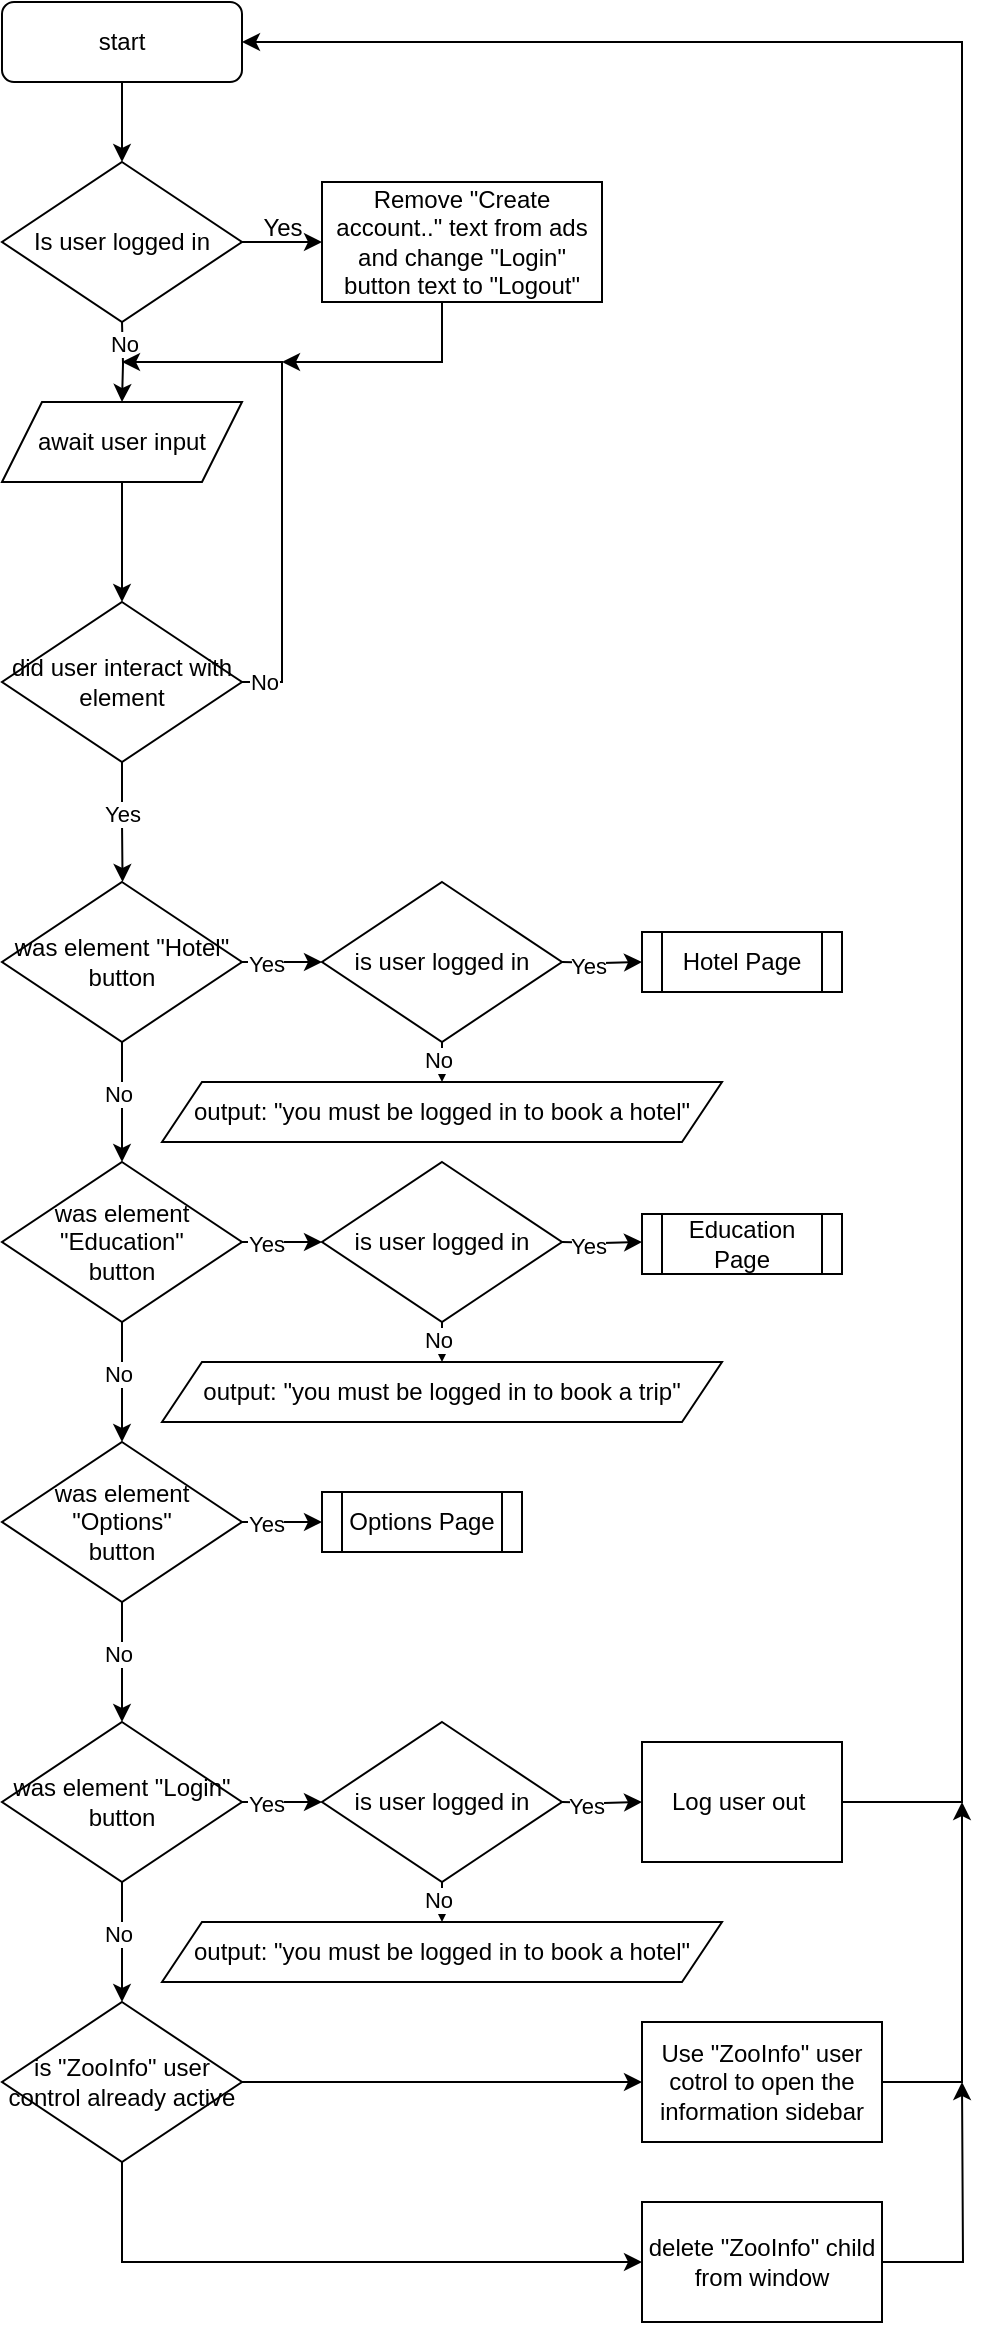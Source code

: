 <mxfile version="24.0.7" type="github">
  <diagram name="Page-1" id="Xtmn6NuxkOcDQGFowQ2h">
    <mxGraphModel dx="2026" dy="785" grid="1" gridSize="10" guides="1" tooltips="1" connect="1" arrows="1" fold="1" page="1" pageScale="1" pageWidth="827" pageHeight="1169" math="0" shadow="0">
      <root>
        <mxCell id="0" />
        <mxCell id="1" parent="0" />
        <mxCell id="WczFpYkSfaAEdAV59eQe-5" style="edgeStyle=orthogonalEdgeStyle;rounded=0;orthogonalLoop=1;jettySize=auto;html=1;exitX=0.5;exitY=1;exitDx=0;exitDy=0;entryX=0.5;entryY=0;entryDx=0;entryDy=0;" parent="1" target="WczFpYkSfaAEdAV59eQe-3" edge="1">
          <mxGeometry relative="1" as="geometry">
            <mxPoint x="140" y="160" as="sourcePoint" />
          </mxGeometry>
        </mxCell>
        <mxCell id="WczFpYkSfaAEdAV59eQe-24" value="No" style="edgeLabel;html=1;align=center;verticalAlign=middle;resizable=0;points=[];" parent="WczFpYkSfaAEdAV59eQe-5" vertex="1" connectable="0">
          <mxGeometry x="-0.373" y="1" relative="1" as="geometry">
            <mxPoint x="-1" y="-2" as="offset" />
          </mxGeometry>
        </mxCell>
        <mxCell id="WczFpYkSfaAEdAV59eQe-21" style="edgeStyle=orthogonalEdgeStyle;rounded=0;orthogonalLoop=1;jettySize=auto;html=1;exitX=0.5;exitY=1;exitDx=0;exitDy=0;entryX=0.5;entryY=0;entryDx=0;entryDy=0;" parent="1" source="WczFpYkSfaAEdAV59eQe-1" target="WczFpYkSfaAEdAV59eQe-17" edge="1">
          <mxGeometry relative="1" as="geometry" />
        </mxCell>
        <mxCell id="WczFpYkSfaAEdAV59eQe-1" value="start" style="rounded=1;whiteSpace=wrap;html=1;" parent="1" vertex="1">
          <mxGeometry x="80" width="120" height="40" as="geometry" />
        </mxCell>
        <mxCell id="WczFpYkSfaAEdAV59eQe-6" style="edgeStyle=orthogonalEdgeStyle;rounded=0;orthogonalLoop=1;jettySize=auto;html=1;exitX=0.5;exitY=1;exitDx=0;exitDy=0;entryX=0.5;entryY=0;entryDx=0;entryDy=0;" parent="1" source="WczFpYkSfaAEdAV59eQe-3" target="WczFpYkSfaAEdAV59eQe-4" edge="1">
          <mxGeometry relative="1" as="geometry" />
        </mxCell>
        <mxCell id="WczFpYkSfaAEdAV59eQe-3" value="await user input" style="shape=parallelogram;perimeter=parallelogramPerimeter;whiteSpace=wrap;html=1;fixedSize=1;" parent="1" vertex="1">
          <mxGeometry x="80" y="200" width="120" height="40" as="geometry" />
        </mxCell>
        <mxCell id="WczFpYkSfaAEdAV59eQe-7" style="edgeStyle=orthogonalEdgeStyle;rounded=0;orthogonalLoop=1;jettySize=auto;html=1;exitX=1;exitY=0.5;exitDx=0;exitDy=0;" parent="1" source="WczFpYkSfaAEdAV59eQe-4" edge="1">
          <mxGeometry relative="1" as="geometry">
            <mxPoint x="140" y="180" as="targetPoint" />
            <Array as="points">
              <mxPoint x="220" y="340" />
              <mxPoint x="220" y="180" />
            </Array>
          </mxGeometry>
        </mxCell>
        <mxCell id="WczFpYkSfaAEdAV59eQe-8" value="No" style="edgeLabel;html=1;align=center;verticalAlign=middle;resizable=0;points=[];" parent="WczFpYkSfaAEdAV59eQe-7" vertex="1" connectable="0">
          <mxGeometry x="-0.914" relative="1" as="geometry">
            <mxPoint as="offset" />
          </mxGeometry>
        </mxCell>
        <mxCell id="WczFpYkSfaAEdAV59eQe-9" style="edgeStyle=orthogonalEdgeStyle;rounded=0;orthogonalLoop=1;jettySize=auto;html=1;exitX=0.5;exitY=1;exitDx=0;exitDy=0;" parent="1" source="WczFpYkSfaAEdAV59eQe-4" edge="1">
          <mxGeometry relative="1" as="geometry">
            <mxPoint x="140.286" y="440" as="targetPoint" />
          </mxGeometry>
        </mxCell>
        <mxCell id="WczFpYkSfaAEdAV59eQe-10" value="Yes" style="edgeLabel;html=1;align=center;verticalAlign=middle;resizable=0;points=[];" parent="WczFpYkSfaAEdAV59eQe-9" vertex="1" connectable="0">
          <mxGeometry x="-0.153" relative="1" as="geometry">
            <mxPoint as="offset" />
          </mxGeometry>
        </mxCell>
        <mxCell id="WczFpYkSfaAEdAV59eQe-4" value="did user interact with element" style="rhombus;whiteSpace=wrap;html=1;" parent="1" vertex="1">
          <mxGeometry x="80" y="300" width="120" height="80" as="geometry" />
        </mxCell>
        <mxCell id="WczFpYkSfaAEdAV59eQe-11" value="was element &quot;Hotel&quot;&lt;div&gt;button&lt;/div&gt;" style="rhombus;whiteSpace=wrap;html=1;" parent="1" vertex="1">
          <mxGeometry x="80" y="440" width="120" height="80" as="geometry" />
        </mxCell>
        <mxCell id="WczFpYkSfaAEdAV59eQe-12" style="edgeStyle=orthogonalEdgeStyle;rounded=0;orthogonalLoop=1;jettySize=auto;html=1;exitX=0.5;exitY=1;exitDx=0;exitDy=0;" parent="1" source="WczFpYkSfaAEdAV59eQe-11" edge="1">
          <mxGeometry relative="1" as="geometry">
            <mxPoint x="140" y="580" as="targetPoint" />
            <mxPoint x="150" y="390" as="sourcePoint" />
          </mxGeometry>
        </mxCell>
        <mxCell id="WczFpYkSfaAEdAV59eQe-27" value="No" style="edgeLabel;html=1;align=center;verticalAlign=middle;resizable=0;points=[];" parent="WczFpYkSfaAEdAV59eQe-12" vertex="1" connectable="0">
          <mxGeometry x="-0.141" y="-2" relative="1" as="geometry">
            <mxPoint as="offset" />
          </mxGeometry>
        </mxCell>
        <mxCell id="WczFpYkSfaAEdAV59eQe-14" style="edgeStyle=orthogonalEdgeStyle;rounded=0;orthogonalLoop=1;jettySize=auto;html=1;exitX=1;exitY=0.5;exitDx=0;exitDy=0;" parent="1" edge="1">
          <mxGeometry relative="1" as="geometry">
            <mxPoint x="240" y="480" as="targetPoint" />
            <mxPoint x="200" y="480" as="sourcePoint" />
            <Array as="points">
              <mxPoint x="240" y="480" />
              <mxPoint x="240" y="480" />
            </Array>
          </mxGeometry>
        </mxCell>
        <mxCell id="WczFpYkSfaAEdAV59eQe-15" value="No" style="edgeLabel;html=1;align=center;verticalAlign=middle;resizable=0;points=[];" parent="WczFpYkSfaAEdAV59eQe-14" vertex="1" connectable="0">
          <mxGeometry x="-0.914" relative="1" as="geometry">
            <mxPoint x="8" as="offset" />
          </mxGeometry>
        </mxCell>
        <mxCell id="WczFpYkSfaAEdAV59eQe-25" value="Yes" style="edgeLabel;html=1;align=center;verticalAlign=middle;resizable=0;points=[];" parent="WczFpYkSfaAEdAV59eQe-14" vertex="1" connectable="0">
          <mxGeometry x="-0.4" y="-1" relative="1" as="geometry">
            <mxPoint as="offset" />
          </mxGeometry>
        </mxCell>
        <mxCell id="WczFpYkSfaAEdAV59eQe-20" style="edgeStyle=orthogonalEdgeStyle;rounded=0;orthogonalLoop=1;jettySize=auto;html=1;exitX=1;exitY=0.5;exitDx=0;exitDy=0;entryX=0;entryY=0.5;entryDx=0;entryDy=0;" parent="1" source="WczFpYkSfaAEdAV59eQe-17" target="WczFpYkSfaAEdAV59eQe-19" edge="1">
          <mxGeometry relative="1" as="geometry" />
        </mxCell>
        <mxCell id="WczFpYkSfaAEdAV59eQe-17" value="Is user logged in" style="rhombus;whiteSpace=wrap;html=1;" parent="1" vertex="1">
          <mxGeometry x="80" y="80" width="120" height="80" as="geometry" />
        </mxCell>
        <mxCell id="WczFpYkSfaAEdAV59eQe-22" style="edgeStyle=orthogonalEdgeStyle;rounded=0;orthogonalLoop=1;jettySize=auto;html=1;exitX=0.5;exitY=1;exitDx=0;exitDy=0;" parent="1" source="WczFpYkSfaAEdAV59eQe-19" edge="1">
          <mxGeometry relative="1" as="geometry">
            <mxPoint x="220" y="180" as="targetPoint" />
            <Array as="points">
              <mxPoint x="300" y="180" />
            </Array>
          </mxGeometry>
        </mxCell>
        <mxCell id="WczFpYkSfaAEdAV59eQe-19" value="Remove &quot;Create account..&quot; text from ads and change &quot;Login&quot; button&amp;nbsp;text to &quot;Logout&quot;" style="rounded=0;whiteSpace=wrap;html=1;" parent="1" vertex="1">
          <mxGeometry x="240" y="90" width="140" height="60" as="geometry" />
        </mxCell>
        <mxCell id="WczFpYkSfaAEdAV59eQe-23" value="Yes" style="text;html=1;align=center;verticalAlign=middle;resizable=0;points=[];autosize=1;strokeColor=none;fillColor=none;" parent="1" vertex="1">
          <mxGeometry x="200" y="98" width="40" height="30" as="geometry" />
        </mxCell>
        <mxCell id="WczFpYkSfaAEdAV59eQe-28" value="was element &quot;Education&quot;&lt;div&gt;button&lt;/div&gt;" style="rhombus;whiteSpace=wrap;html=1;" parent="1" vertex="1">
          <mxGeometry x="80" y="580" width="120" height="80" as="geometry" />
        </mxCell>
        <mxCell id="WczFpYkSfaAEdAV59eQe-29" style="edgeStyle=orthogonalEdgeStyle;rounded=0;orthogonalLoop=1;jettySize=auto;html=1;exitX=0.5;exitY=1;exitDx=0;exitDy=0;" parent="1" source="WczFpYkSfaAEdAV59eQe-28" edge="1">
          <mxGeometry relative="1" as="geometry">
            <mxPoint x="140" y="720" as="targetPoint" />
            <mxPoint x="150" y="530" as="sourcePoint" />
          </mxGeometry>
        </mxCell>
        <mxCell id="WczFpYkSfaAEdAV59eQe-30" value="No" style="edgeLabel;html=1;align=center;verticalAlign=middle;resizable=0;points=[];" parent="WczFpYkSfaAEdAV59eQe-29" vertex="1" connectable="0">
          <mxGeometry x="-0.141" y="-2" relative="1" as="geometry">
            <mxPoint as="offset" />
          </mxGeometry>
        </mxCell>
        <mxCell id="WczFpYkSfaAEdAV59eQe-31" style="edgeStyle=orthogonalEdgeStyle;rounded=0;orthogonalLoop=1;jettySize=auto;html=1;exitX=1;exitY=0.5;exitDx=0;exitDy=0;" parent="1" edge="1">
          <mxGeometry relative="1" as="geometry">
            <mxPoint x="240" y="620" as="targetPoint" />
            <mxPoint x="200" y="620" as="sourcePoint" />
            <Array as="points">
              <mxPoint x="240" y="620" />
              <mxPoint x="240" y="620" />
            </Array>
          </mxGeometry>
        </mxCell>
        <mxCell id="WczFpYkSfaAEdAV59eQe-32" value="No" style="edgeLabel;html=1;align=center;verticalAlign=middle;resizable=0;points=[];" parent="WczFpYkSfaAEdAV59eQe-31" vertex="1" connectable="0">
          <mxGeometry x="-0.914" relative="1" as="geometry">
            <mxPoint x="8" as="offset" />
          </mxGeometry>
        </mxCell>
        <mxCell id="WczFpYkSfaAEdAV59eQe-33" value="Yes" style="edgeLabel;html=1;align=center;verticalAlign=middle;resizable=0;points=[];" parent="WczFpYkSfaAEdAV59eQe-31" vertex="1" connectable="0">
          <mxGeometry x="-0.4" y="-1" relative="1" as="geometry">
            <mxPoint as="offset" />
          </mxGeometry>
        </mxCell>
        <mxCell id="WczFpYkSfaAEdAV59eQe-35" value="was element &quot;Options&quot;&lt;div&gt;button&lt;/div&gt;" style="rhombus;whiteSpace=wrap;html=1;" parent="1" vertex="1">
          <mxGeometry x="80" y="720" width="120" height="80" as="geometry" />
        </mxCell>
        <mxCell id="WczFpYkSfaAEdAV59eQe-36" style="edgeStyle=orthogonalEdgeStyle;rounded=0;orthogonalLoop=1;jettySize=auto;html=1;exitX=0.5;exitY=1;exitDx=0;exitDy=0;" parent="1" source="WczFpYkSfaAEdAV59eQe-35" edge="1">
          <mxGeometry relative="1" as="geometry">
            <mxPoint x="140" y="860" as="targetPoint" />
            <mxPoint x="150" y="670" as="sourcePoint" />
          </mxGeometry>
        </mxCell>
        <mxCell id="WczFpYkSfaAEdAV59eQe-37" value="No" style="edgeLabel;html=1;align=center;verticalAlign=middle;resizable=0;points=[];" parent="WczFpYkSfaAEdAV59eQe-36" vertex="1" connectable="0">
          <mxGeometry x="-0.141" y="-2" relative="1" as="geometry">
            <mxPoint as="offset" />
          </mxGeometry>
        </mxCell>
        <mxCell id="WczFpYkSfaAEdAV59eQe-38" style="edgeStyle=orthogonalEdgeStyle;rounded=0;orthogonalLoop=1;jettySize=auto;html=1;exitX=1;exitY=0.5;exitDx=0;exitDy=0;" parent="1" edge="1">
          <mxGeometry relative="1" as="geometry">
            <mxPoint x="240" y="760" as="targetPoint" />
            <mxPoint x="200" y="760" as="sourcePoint" />
            <Array as="points">
              <mxPoint x="240" y="760" />
              <mxPoint x="240" y="760" />
            </Array>
          </mxGeometry>
        </mxCell>
        <mxCell id="WczFpYkSfaAEdAV59eQe-39" value="No" style="edgeLabel;html=1;align=center;verticalAlign=middle;resizable=0;points=[];" parent="WczFpYkSfaAEdAV59eQe-38" vertex="1" connectable="0">
          <mxGeometry x="-0.914" relative="1" as="geometry">
            <mxPoint x="8" as="offset" />
          </mxGeometry>
        </mxCell>
        <mxCell id="WczFpYkSfaAEdAV59eQe-40" value="Yes" style="edgeLabel;html=1;align=center;verticalAlign=middle;resizable=0;points=[];" parent="WczFpYkSfaAEdAV59eQe-38" vertex="1" connectable="0">
          <mxGeometry x="-0.4" y="-1" relative="1" as="geometry">
            <mxPoint as="offset" />
          </mxGeometry>
        </mxCell>
        <mxCell id="WczFpYkSfaAEdAV59eQe-42" value="was element &quot;Login&quot;&lt;div&gt;button&lt;/div&gt;" style="rhombus;whiteSpace=wrap;html=1;" parent="1" vertex="1">
          <mxGeometry x="80" y="860" width="120" height="80" as="geometry" />
        </mxCell>
        <mxCell id="WczFpYkSfaAEdAV59eQe-43" style="edgeStyle=orthogonalEdgeStyle;rounded=0;orthogonalLoop=1;jettySize=auto;html=1;exitX=0.5;exitY=1;exitDx=0;exitDy=0;" parent="1" source="WczFpYkSfaAEdAV59eQe-42" edge="1">
          <mxGeometry relative="1" as="geometry">
            <mxPoint x="140" y="1000" as="targetPoint" />
            <mxPoint x="150" y="810" as="sourcePoint" />
          </mxGeometry>
        </mxCell>
        <mxCell id="WczFpYkSfaAEdAV59eQe-44" value="No" style="edgeLabel;html=1;align=center;verticalAlign=middle;resizable=0;points=[];" parent="WczFpYkSfaAEdAV59eQe-43" vertex="1" connectable="0">
          <mxGeometry x="-0.141" y="-2" relative="1" as="geometry">
            <mxPoint as="offset" />
          </mxGeometry>
        </mxCell>
        <mxCell id="WczFpYkSfaAEdAV59eQe-45" style="edgeStyle=orthogonalEdgeStyle;rounded=0;orthogonalLoop=1;jettySize=auto;html=1;exitX=1;exitY=0.5;exitDx=0;exitDy=0;" parent="1" edge="1">
          <mxGeometry relative="1" as="geometry">
            <mxPoint x="240" y="900" as="targetPoint" />
            <mxPoint x="200" y="900" as="sourcePoint" />
            <Array as="points">
              <mxPoint x="240" y="900" />
              <mxPoint x="240" y="900" />
            </Array>
          </mxGeometry>
        </mxCell>
        <mxCell id="WczFpYkSfaAEdAV59eQe-46" value="No" style="edgeLabel;html=1;align=center;verticalAlign=middle;resizable=0;points=[];" parent="WczFpYkSfaAEdAV59eQe-45" vertex="1" connectable="0">
          <mxGeometry x="-0.914" relative="1" as="geometry">
            <mxPoint x="8" as="offset" />
          </mxGeometry>
        </mxCell>
        <mxCell id="WczFpYkSfaAEdAV59eQe-47" value="Yes" style="edgeLabel;html=1;align=center;verticalAlign=middle;resizable=0;points=[];" parent="WczFpYkSfaAEdAV59eQe-45" vertex="1" connectable="0">
          <mxGeometry x="-0.4" y="-1" relative="1" as="geometry">
            <mxPoint as="offset" />
          </mxGeometry>
        </mxCell>
        <mxCell id="WczFpYkSfaAEdAV59eQe-50" value="is user logged in" style="rhombus;whiteSpace=wrap;html=1;" parent="1" vertex="1">
          <mxGeometry x="240" y="860" width="120" height="80" as="geometry" />
        </mxCell>
        <mxCell id="WczFpYkSfaAEdAV59eQe-51" style="edgeStyle=orthogonalEdgeStyle;rounded=0;orthogonalLoop=1;jettySize=auto;html=1;exitX=0.5;exitY=1;exitDx=0;exitDy=0;" parent="1" source="WczFpYkSfaAEdAV59eQe-50" edge="1">
          <mxGeometry relative="1" as="geometry">
            <mxPoint x="300" y="960" as="targetPoint" />
            <mxPoint x="310" y="810" as="sourcePoint" />
          </mxGeometry>
        </mxCell>
        <mxCell id="WczFpYkSfaAEdAV59eQe-52" value="No" style="edgeLabel;html=1;align=center;verticalAlign=middle;resizable=0;points=[];" parent="WczFpYkSfaAEdAV59eQe-51" vertex="1" connectable="0">
          <mxGeometry x="-0.141" y="-2" relative="1" as="geometry">
            <mxPoint as="offset" />
          </mxGeometry>
        </mxCell>
        <mxCell id="WczFpYkSfaAEdAV59eQe-53" style="edgeStyle=orthogonalEdgeStyle;rounded=0;orthogonalLoop=1;jettySize=auto;html=1;exitX=1;exitY=0.5;exitDx=0;exitDy=0;entryX=0;entryY=0.5;entryDx=0;entryDy=0;" parent="1" target="WczFpYkSfaAEdAV59eQe-56" edge="1">
          <mxGeometry relative="1" as="geometry">
            <mxPoint x="380" y="900" as="targetPoint" />
            <mxPoint x="360" y="900" as="sourcePoint" />
            <Array as="points" />
          </mxGeometry>
        </mxCell>
        <mxCell id="WczFpYkSfaAEdAV59eQe-55" value="Yes" style="edgeLabel;html=1;align=center;verticalAlign=middle;resizable=0;points=[];" parent="WczFpYkSfaAEdAV59eQe-53" vertex="1" connectable="0">
          <mxGeometry x="-0.4" y="-1" relative="1" as="geometry">
            <mxPoint as="offset" />
          </mxGeometry>
        </mxCell>
        <mxCell id="WczFpYkSfaAEdAV59eQe-64" style="edgeStyle=orthogonalEdgeStyle;rounded=0;orthogonalLoop=1;jettySize=auto;html=1;exitX=1;exitY=0.5;exitDx=0;exitDy=0;entryX=1;entryY=0.5;entryDx=0;entryDy=0;" parent="1" source="WczFpYkSfaAEdAV59eQe-56" target="WczFpYkSfaAEdAV59eQe-1" edge="1">
          <mxGeometry relative="1" as="geometry">
            <Array as="points">
              <mxPoint x="560" y="900" />
              <mxPoint x="560" y="20" />
            </Array>
          </mxGeometry>
        </mxCell>
        <mxCell id="WczFpYkSfaAEdAV59eQe-56" value="Log user out&amp;nbsp;" style="rounded=0;whiteSpace=wrap;html=1;" parent="1" vertex="1">
          <mxGeometry x="400" y="870" width="100" height="60" as="geometry" />
        </mxCell>
        <mxCell id="WczFpYkSfaAEdAV59eQe-65" style="edgeStyle=orthogonalEdgeStyle;rounded=0;orthogonalLoop=1;jettySize=auto;html=1;exitX=1;exitY=0.5;exitDx=0;exitDy=0;" parent="1" source="WczFpYkSfaAEdAV59eQe-58" edge="1">
          <mxGeometry relative="1" as="geometry">
            <mxPoint x="560" y="900" as="targetPoint" />
            <Array as="points">
              <mxPoint x="560" y="1040" />
              <mxPoint x="560" y="900" />
            </Array>
          </mxGeometry>
        </mxCell>
        <mxCell id="WczFpYkSfaAEdAV59eQe-58" value="Use &quot;ZooInfo&quot; user cotrol to open the information sidebar" style="rounded=0;whiteSpace=wrap;html=1;" parent="1" vertex="1">
          <mxGeometry x="400" y="1010" width="120" height="60" as="geometry" />
        </mxCell>
        <mxCell id="WczFpYkSfaAEdAV59eQe-66" style="edgeStyle=orthogonalEdgeStyle;rounded=0;orthogonalLoop=1;jettySize=auto;html=1;exitX=1;exitY=0.5;exitDx=0;exitDy=0;" parent="1" source="WczFpYkSfaAEdAV59eQe-59" edge="1">
          <mxGeometry relative="1" as="geometry">
            <mxPoint x="560" y="1040" as="targetPoint" />
          </mxGeometry>
        </mxCell>
        <mxCell id="WczFpYkSfaAEdAV59eQe-59" value="delete &quot;ZooInfo&quot; child from window" style="rounded=0;whiteSpace=wrap;html=1;" parent="1" vertex="1">
          <mxGeometry x="400" y="1100" width="120" height="60" as="geometry" />
        </mxCell>
        <mxCell id="WczFpYkSfaAEdAV59eQe-63" style="edgeStyle=orthogonalEdgeStyle;rounded=0;orthogonalLoop=1;jettySize=auto;html=1;exitX=0.5;exitY=1;exitDx=0;exitDy=0;entryX=0;entryY=0.5;entryDx=0;entryDy=0;" parent="1" source="WczFpYkSfaAEdAV59eQe-60" target="WczFpYkSfaAEdAV59eQe-59" edge="1">
          <mxGeometry relative="1" as="geometry" />
        </mxCell>
        <mxCell id="WczFpYkSfaAEdAV59eQe-60" value="is &quot;ZooInfo&quot; user control already active" style="rhombus;whiteSpace=wrap;html=1;" parent="1" vertex="1">
          <mxGeometry x="80" y="1000" width="120" height="80" as="geometry" />
        </mxCell>
        <mxCell id="WczFpYkSfaAEdAV59eQe-62" style="edgeStyle=orthogonalEdgeStyle;rounded=0;orthogonalLoop=1;jettySize=auto;html=1;exitX=1;exitY=0.5;exitDx=0;exitDy=0;entryX=0;entryY=0.5;entryDx=0;entryDy=0;" parent="1" source="WczFpYkSfaAEdAV59eQe-60" target="WczFpYkSfaAEdAV59eQe-58" edge="1">
          <mxGeometry relative="1" as="geometry" />
        </mxCell>
        <mxCell id="NnT9dXFM9KsksHV9JS_D-9" value="No" style="edgeLabel;html=1;align=center;verticalAlign=middle;resizable=0;points=[];" vertex="1" connectable="0" parent="1">
          <mxGeometry x="210" y="620" as="geometry" />
        </mxCell>
        <mxCell id="NnT9dXFM9KsksHV9JS_D-10" value="Yes" style="edgeLabel;html=1;align=center;verticalAlign=middle;resizable=0;points=[];" vertex="1" connectable="0" parent="1">
          <mxGeometry x="212" y="621" as="geometry" />
        </mxCell>
        <mxCell id="NnT9dXFM9KsksHV9JS_D-12" value="is user logged in" style="rhombus;whiteSpace=wrap;html=1;" vertex="1" parent="1">
          <mxGeometry x="240" y="580" width="120" height="80" as="geometry" />
        </mxCell>
        <mxCell id="NnT9dXFM9KsksHV9JS_D-13" style="edgeStyle=orthogonalEdgeStyle;rounded=0;orthogonalLoop=1;jettySize=auto;html=1;exitX=0.5;exitY=1;exitDx=0;exitDy=0;" edge="1" parent="1" source="NnT9dXFM9KsksHV9JS_D-12">
          <mxGeometry relative="1" as="geometry">
            <mxPoint x="300" y="680" as="targetPoint" />
            <mxPoint x="310" y="530" as="sourcePoint" />
          </mxGeometry>
        </mxCell>
        <mxCell id="NnT9dXFM9KsksHV9JS_D-14" value="No" style="edgeLabel;html=1;align=center;verticalAlign=middle;resizable=0;points=[];" vertex="1" connectable="0" parent="NnT9dXFM9KsksHV9JS_D-13">
          <mxGeometry x="-0.141" y="-2" relative="1" as="geometry">
            <mxPoint as="offset" />
          </mxGeometry>
        </mxCell>
        <mxCell id="NnT9dXFM9KsksHV9JS_D-15" style="edgeStyle=orthogonalEdgeStyle;rounded=0;orthogonalLoop=1;jettySize=auto;html=1;exitX=1;exitY=0.5;exitDx=0;exitDy=0;entryX=0;entryY=0.5;entryDx=0;entryDy=0;" edge="1" parent="1">
          <mxGeometry relative="1" as="geometry">
            <mxPoint x="400" y="620" as="targetPoint" />
            <mxPoint x="360" y="620" as="sourcePoint" />
            <Array as="points" />
          </mxGeometry>
        </mxCell>
        <mxCell id="NnT9dXFM9KsksHV9JS_D-16" value="Yes" style="edgeLabel;html=1;align=center;verticalAlign=middle;resizable=0;points=[];" vertex="1" connectable="0" parent="NnT9dXFM9KsksHV9JS_D-15">
          <mxGeometry x="-0.4" y="-1" relative="1" as="geometry">
            <mxPoint as="offset" />
          </mxGeometry>
        </mxCell>
        <mxCell id="NnT9dXFM9KsksHV9JS_D-18" value="No" style="edgeLabel;html=1;align=center;verticalAlign=middle;resizable=0;points=[];" vertex="1" connectable="0" parent="1">
          <mxGeometry x="210" y="480" as="geometry" />
        </mxCell>
        <mxCell id="NnT9dXFM9KsksHV9JS_D-19" value="Yes" style="edgeLabel;html=1;align=center;verticalAlign=middle;resizable=0;points=[];" vertex="1" connectable="0" parent="1">
          <mxGeometry x="212" y="481" as="geometry" />
        </mxCell>
        <mxCell id="NnT9dXFM9KsksHV9JS_D-20" value="Hotel Page" style="shape=process;whiteSpace=wrap;html=1;backgroundOutline=1;" vertex="1" parent="1">
          <mxGeometry x="400" y="465" width="100" height="30" as="geometry" />
        </mxCell>
        <mxCell id="NnT9dXFM9KsksHV9JS_D-21" value="is user logged in" style="rhombus;whiteSpace=wrap;html=1;" vertex="1" parent="1">
          <mxGeometry x="240" y="440" width="120" height="80" as="geometry" />
        </mxCell>
        <mxCell id="NnT9dXFM9KsksHV9JS_D-22" style="edgeStyle=orthogonalEdgeStyle;rounded=0;orthogonalLoop=1;jettySize=auto;html=1;exitX=0.5;exitY=1;exitDx=0;exitDy=0;" edge="1" parent="1" source="NnT9dXFM9KsksHV9JS_D-21">
          <mxGeometry relative="1" as="geometry">
            <mxPoint x="300" y="540" as="targetPoint" />
            <mxPoint x="310" y="390" as="sourcePoint" />
          </mxGeometry>
        </mxCell>
        <mxCell id="NnT9dXFM9KsksHV9JS_D-23" value="No" style="edgeLabel;html=1;align=center;verticalAlign=middle;resizable=0;points=[];" vertex="1" connectable="0" parent="NnT9dXFM9KsksHV9JS_D-22">
          <mxGeometry x="-0.141" y="-2" relative="1" as="geometry">
            <mxPoint as="offset" />
          </mxGeometry>
        </mxCell>
        <mxCell id="NnT9dXFM9KsksHV9JS_D-24" style="edgeStyle=orthogonalEdgeStyle;rounded=0;orthogonalLoop=1;jettySize=auto;html=1;exitX=1;exitY=0.5;exitDx=0;exitDy=0;entryX=0;entryY=0.5;entryDx=0;entryDy=0;" edge="1" parent="1">
          <mxGeometry relative="1" as="geometry">
            <mxPoint x="400" y="480" as="targetPoint" />
            <mxPoint x="360" y="480" as="sourcePoint" />
            <Array as="points" />
          </mxGeometry>
        </mxCell>
        <mxCell id="NnT9dXFM9KsksHV9JS_D-25" value="Yes" style="edgeLabel;html=1;align=center;verticalAlign=middle;resizable=0;points=[];" vertex="1" connectable="0" parent="NnT9dXFM9KsksHV9JS_D-24">
          <mxGeometry x="-0.4" y="-1" relative="1" as="geometry">
            <mxPoint as="offset" />
          </mxGeometry>
        </mxCell>
        <mxCell id="NnT9dXFM9KsksHV9JS_D-27" value="output: &quot;you must be logged in to book a hotel&quot;" style="shape=parallelogram;perimeter=parallelogramPerimeter;whiteSpace=wrap;html=1;fixedSize=1;" vertex="1" parent="1">
          <mxGeometry x="160" y="540" width="280" height="30" as="geometry" />
        </mxCell>
        <mxCell id="NnT9dXFM9KsksHV9JS_D-28" value="output: &quot;you must be logged in to book a trip&quot;" style="shape=parallelogram;perimeter=parallelogramPerimeter;whiteSpace=wrap;html=1;fixedSize=1;" vertex="1" parent="1">
          <mxGeometry x="160" y="680" width="280" height="30" as="geometry" />
        </mxCell>
        <mxCell id="NnT9dXFM9KsksHV9JS_D-30" value="output: &quot;you must be logged in to book a hotel&quot;" style="shape=parallelogram;perimeter=parallelogramPerimeter;whiteSpace=wrap;html=1;fixedSize=1;" vertex="1" parent="1">
          <mxGeometry x="160" y="960" width="280" height="30" as="geometry" />
        </mxCell>
        <mxCell id="NnT9dXFM9KsksHV9JS_D-31" value="Education Page" style="shape=process;whiteSpace=wrap;html=1;backgroundOutline=1;" vertex="1" parent="1">
          <mxGeometry x="400" y="606" width="100" height="30" as="geometry" />
        </mxCell>
        <mxCell id="NnT9dXFM9KsksHV9JS_D-32" value="Options Page" style="shape=process;whiteSpace=wrap;html=1;backgroundOutline=1;" vertex="1" parent="1">
          <mxGeometry x="240" y="745" width="100" height="30" as="geometry" />
        </mxCell>
      </root>
    </mxGraphModel>
  </diagram>
</mxfile>
